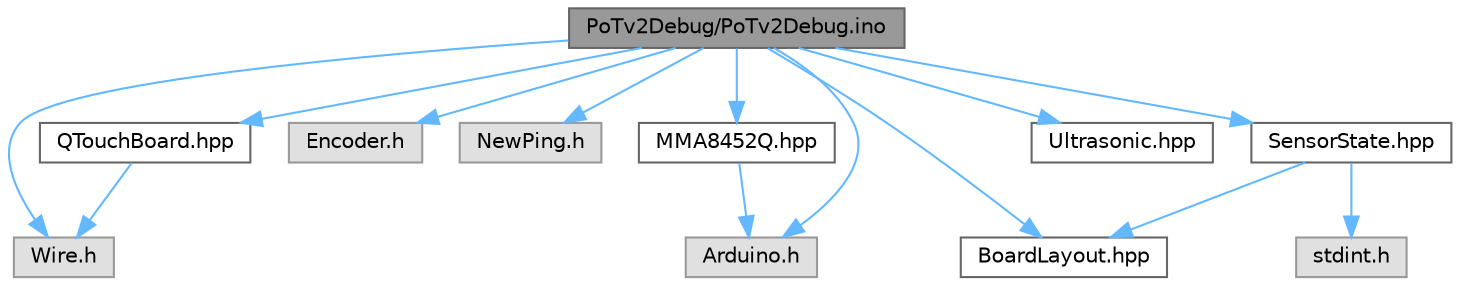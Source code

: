 digraph "PoTv2Debug/PoTv2Debug.ino"
{
 // LATEX_PDF_SIZE
  bgcolor="transparent";
  edge [fontname=Helvetica,fontsize=10,labelfontname=Helvetica,labelfontsize=10];
  node [fontname=Helvetica,fontsize=10,shape=box,height=0.2,width=0.4];
  Node1 [label="PoTv2Debug/PoTv2Debug.ino",height=0.2,width=0.4,color="gray40", fillcolor="grey60", style="filled", fontcolor="black",tooltip=" "];
  Node1 -> Node2 [color="steelblue1",style="solid"];
  Node2 [label="Arduino.h",height=0.2,width=0.4,color="grey60", fillcolor="#E0E0E0", style="filled",tooltip=" "];
  Node1 -> Node3 [color="steelblue1",style="solid"];
  Node3 [label="Wire.h",height=0.2,width=0.4,color="grey60", fillcolor="#E0E0E0", style="filled",tooltip=" "];
  Node1 -> Node4 [color="steelblue1",style="solid"];
  Node4 [label="Encoder.h",height=0.2,width=0.4,color="grey60", fillcolor="#E0E0E0", style="filled",tooltip=" "];
  Node1 -> Node5 [color="steelblue1",style="solid"];
  Node5 [label="NewPing.h",height=0.2,width=0.4,color="grey60", fillcolor="#E0E0E0", style="filled",tooltip=" "];
  Node1 -> Node6 [color="steelblue1",style="solid"];
  Node6 [label="BoardLayout.hpp",height=0.2,width=0.4,color="grey40", fillcolor="white", style="filled",URL="$_board_layout_8hpp.html",tooltip="Capture board pinout and physical constants for project."];
  Node1 -> Node7 [color="steelblue1",style="solid"];
  Node7 [label="QTouchBoard.hpp",height=0.2,width=0.4,color="grey40", fillcolor="white", style="filled",URL="$_q_touch_board_8hpp.html",tooltip="Header for class to control pair of capacitive touch board for fretBoard and strumBoard."];
  Node7 -> Node3 [color="steelblue1",style="solid"];
  Node1 -> Node8 [color="steelblue1",style="solid"];
  Node8 [label="SensorState.hpp",height=0.2,width=0.4,color="grey40", fillcolor="white", style="filled",URL="$_sensor_state_8hpp.html",tooltip="Header for class to hold and update sensor values and display them over serial."];
  Node8 -> Node9 [color="steelblue1",style="solid"];
  Node9 [label="stdint.h",height=0.2,width=0.4,color="grey60", fillcolor="#E0E0E0", style="filled",tooltip=" "];
  Node8 -> Node6 [color="steelblue1",style="solid"];
  Node1 -> Node10 [color="steelblue1",style="solid"];
  Node10 [label="Ultrasonic.hpp",height=0.2,width=0.4,color="grey40", fillcolor="white", style="filled",URL="$_ultrasonic_8hpp.html",tooltip="Header containing Ultrasonic Rangefinder config and macros."];
  Node1 -> Node11 [color="steelblue1",style="solid"];
  Node11 [label="MMA8452Q.hpp",height=0.2,width=0.4,color="grey40", fillcolor="white", style="filled",URL="$_m_m_a8452_q_8hpp.html",tooltip="6DOF IMU class used to get isLefty, originally written by SparkFun"];
  Node11 -> Node2 [color="steelblue1",style="solid"];
}

